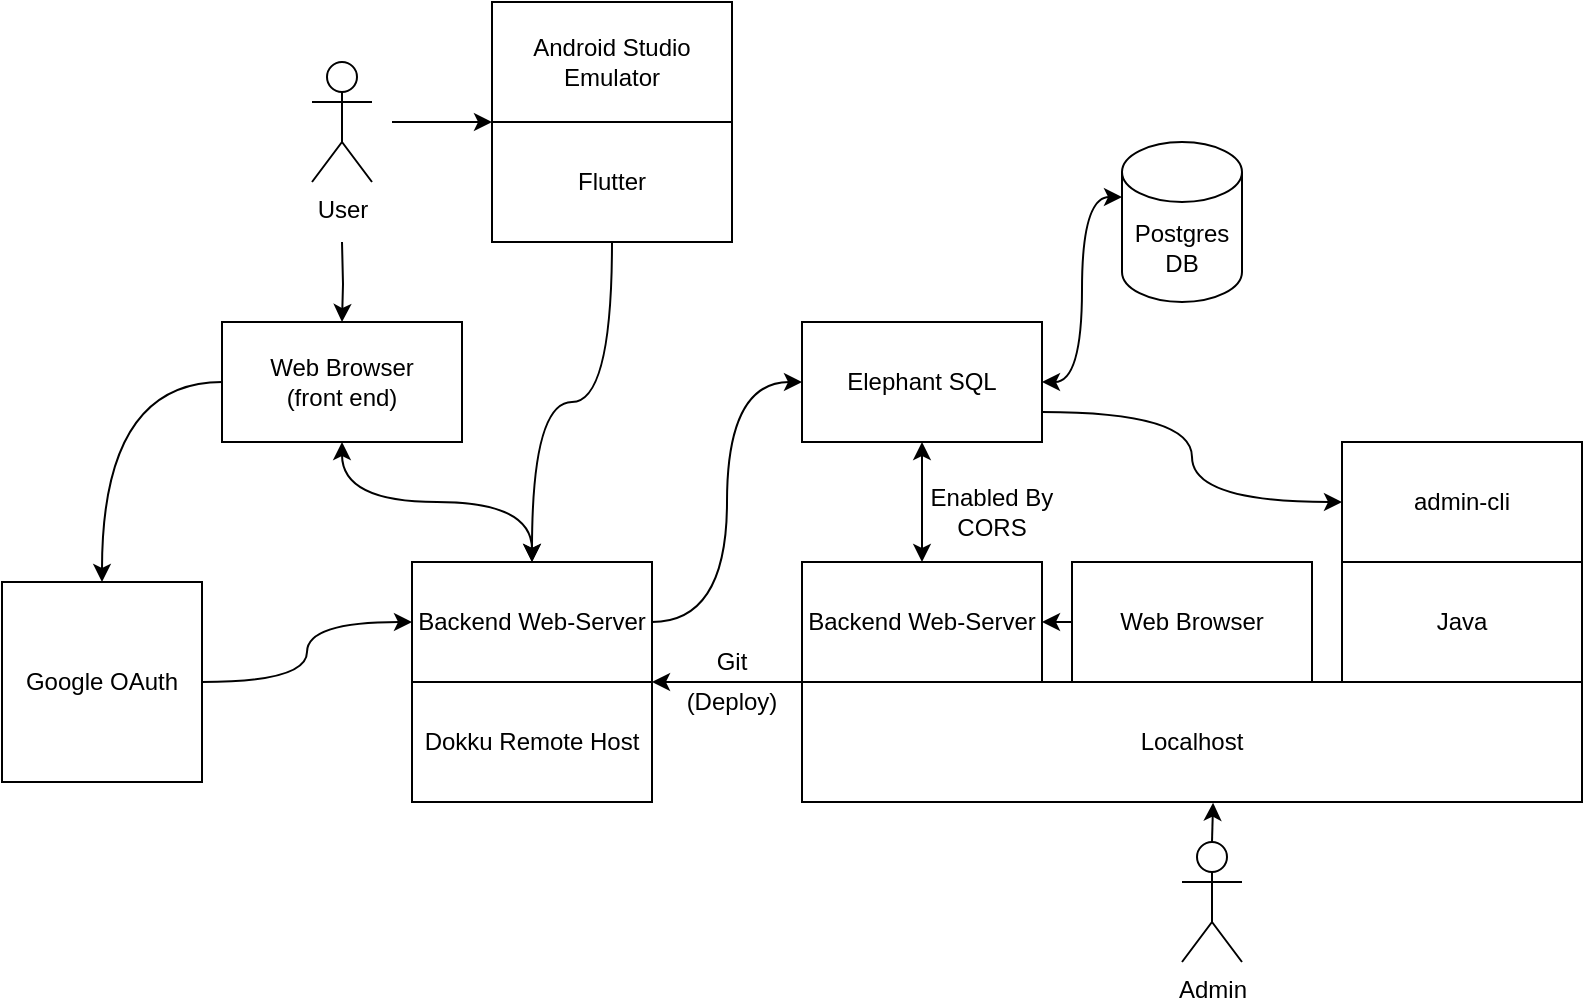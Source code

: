 <mxfile version="21.0.2" type="device"><diagram name="Page-1" id="t01ehEae9vUJRXWhq74K"><mxGraphModel dx="1050" dy="531" grid="1" gridSize="10" guides="1" tooltips="1" connect="1" arrows="1" fold="1" page="1" pageScale="1" pageWidth="850" pageHeight="1100" math="0" shadow="0"><root><mxCell id="0"/><mxCell id="1" parent="0"/><mxCell id="pVBYj1cO-2xS3v4FOhrz-4" value="Postgres DB" style="shape=cylinder3;whiteSpace=wrap;html=1;boundedLbl=1;backgroundOutline=1;size=15;" parent="1" vertex="1"><mxGeometry x="620" y="120" width="60" height="80" as="geometry"/></mxCell><mxCell id="pVBYj1cO-2xS3v4FOhrz-51" style="edgeStyle=orthogonalEdgeStyle;curved=1;rounded=0;orthogonalLoop=1;jettySize=auto;html=1;exitX=1;exitY=0.75;exitDx=0;exitDy=0;entryX=0;entryY=0.5;entryDx=0;entryDy=0;" parent="1" source="pVBYj1cO-2xS3v4FOhrz-5" target="pVBYj1cO-2xS3v4FOhrz-45" edge="1"><mxGeometry relative="1" as="geometry"/></mxCell><mxCell id="pVBYj1cO-2xS3v4FOhrz-5" value="Elephant SQL" style="rounded=0;whiteSpace=wrap;html=1;" parent="1" vertex="1"><mxGeometry x="460" y="210" width="120" height="60" as="geometry"/></mxCell><mxCell id="pVBYj1cO-2xS3v4FOhrz-10" value="" style="group" parent="1" vertex="1" connectable="0"><mxGeometry x="305" y="50" width="120" height="120" as="geometry"/></mxCell><mxCell id="pVBYj1cO-2xS3v4FOhrz-8" value="Android Studio Emulator" style="rounded=0;whiteSpace=wrap;html=1;" parent="pVBYj1cO-2xS3v4FOhrz-10" vertex="1"><mxGeometry width="120" height="60" as="geometry"/></mxCell><mxCell id="pVBYj1cO-2xS3v4FOhrz-9" value="Flutter" style="rounded=0;whiteSpace=wrap;html=1;" parent="pVBYj1cO-2xS3v4FOhrz-10" vertex="1"><mxGeometry y="60" width="120" height="60" as="geometry"/></mxCell><mxCell id="pVBYj1cO-2xS3v4FOhrz-13" style="edgeStyle=orthogonalEdgeStyle;rounded=0;orthogonalLoop=1;jettySize=auto;html=1;entryX=0;entryY=0;entryDx=0;entryDy=0;" parent="1" target="pVBYj1cO-2xS3v4FOhrz-9" edge="1"><mxGeometry relative="1" as="geometry"><mxPoint x="265" y="110" as="sourcePoint"/><Array as="points"><mxPoint x="255" y="110"/></Array></mxGeometry></mxCell><mxCell id="pVBYj1cO-2xS3v4FOhrz-16" style="edgeStyle=orthogonalEdgeStyle;rounded=0;orthogonalLoop=1;jettySize=auto;html=1;entryX=0.5;entryY=0;entryDx=0;entryDy=0;" parent="1" target="pVBYj1cO-2xS3v4FOhrz-14" edge="1"><mxGeometry relative="1" as="geometry"><mxPoint x="230" y="170" as="sourcePoint"/></mxGeometry></mxCell><mxCell id="pVBYj1cO-2xS3v4FOhrz-12" value="User" style="shape=umlActor;verticalLabelPosition=bottom;verticalAlign=top;html=1;outlineConnect=0;" parent="1" vertex="1"><mxGeometry x="215" y="80" width="30" height="60" as="geometry"/></mxCell><mxCell id="cSbppSbFbh7u2mwNYioR-2" style="edgeStyle=orthogonalEdgeStyle;rounded=0;orthogonalLoop=1;jettySize=auto;html=1;exitX=0;exitY=0.5;exitDx=0;exitDy=0;entryX=0.5;entryY=0;entryDx=0;entryDy=0;curved=1;" edge="1" parent="1" source="pVBYj1cO-2xS3v4FOhrz-14" target="cSbppSbFbh7u2mwNYioR-1"><mxGeometry relative="1" as="geometry"/></mxCell><mxCell id="pVBYj1cO-2xS3v4FOhrz-14" value="&lt;div&gt;Web Browser &lt;br&gt;&lt;/div&gt;&lt;div&gt;(front end)&lt;/div&gt;" style="rounded=0;whiteSpace=wrap;html=1;" parent="1" vertex="1"><mxGeometry x="170" y="210" width="120" height="60" as="geometry"/></mxCell><mxCell id="pVBYj1cO-2xS3v4FOhrz-18" value="" style="endArrow=classic;startArrow=classic;html=1;rounded=0;curved=1;exitX=1;exitY=0.5;exitDx=0;exitDy=0;edgeStyle=orthogonalEdgeStyle;entryX=0;entryY=0;entryDx=0;entryDy=27.5;entryPerimeter=0;" parent="1" source="pVBYj1cO-2xS3v4FOhrz-5" target="pVBYj1cO-2xS3v4FOhrz-4" edge="1"><mxGeometry width="50" height="50" relative="1" as="geometry"><mxPoint x="585" y="300" as="sourcePoint"/><mxPoint x="580" y="160" as="targetPoint"/></mxGeometry></mxCell><mxCell id="pVBYj1cO-2xS3v4FOhrz-24" value="" style="group" parent="1" vertex="1" connectable="0"><mxGeometry x="265" y="330" width="120" height="120" as="geometry"/></mxCell><mxCell id="pVBYj1cO-2xS3v4FOhrz-21" value="Backend Web-Server" style="rounded=0;whiteSpace=wrap;html=1;" parent="pVBYj1cO-2xS3v4FOhrz-24" vertex="1"><mxGeometry width="120" height="60" as="geometry"/></mxCell><mxCell id="pVBYj1cO-2xS3v4FOhrz-22" value="Dokku Remote Host" style="rounded=0;whiteSpace=wrap;html=1;" parent="pVBYj1cO-2xS3v4FOhrz-24" vertex="1"><mxGeometry y="60" width="120" height="60" as="geometry"/></mxCell><mxCell id="pVBYj1cO-2xS3v4FOhrz-25" value="" style="endArrow=classic;html=1;rounded=0;curved=1;exitX=0;exitY=1;exitDx=0;exitDy=0;entryX=1;entryY=1;entryDx=0;entryDy=0;" parent="1" source="pVBYj1cO-2xS3v4FOhrz-19" target="pVBYj1cO-2xS3v4FOhrz-21" edge="1"><mxGeometry width="50" height="50" relative="1" as="geometry"><mxPoint x="475" y="350" as="sourcePoint"/><mxPoint x="525" y="300" as="targetPoint"/></mxGeometry></mxCell><mxCell id="pVBYj1cO-2xS3v4FOhrz-26" value="" style="endArrow=classic;startArrow=classic;html=1;rounded=0;curved=1;entryX=0.5;entryY=1;entryDx=0;entryDy=0;exitX=0.5;exitY=0;exitDx=0;exitDy=0;" parent="1" source="pVBYj1cO-2xS3v4FOhrz-19" target="pVBYj1cO-2xS3v4FOhrz-5" edge="1"><mxGeometry width="50" height="50" relative="1" as="geometry"><mxPoint x="475" y="350" as="sourcePoint"/><mxPoint x="525" y="300" as="targetPoint"/></mxGeometry></mxCell><UserObject label="Git" placeholders="1" name="Variable" id="pVBYj1cO-2xS3v4FOhrz-27"><mxCell style="text;html=1;strokeColor=none;fillColor=none;align=center;verticalAlign=middle;whiteSpace=wrap;overflow=hidden;" parent="1" vertex="1"><mxGeometry x="385" y="370" width="80" height="20" as="geometry"/></mxCell></UserObject><UserObject label="(Deploy)" placeholders="1" name="Variable" id="pVBYj1cO-2xS3v4FOhrz-28"><mxCell style="text;html=1;strokeColor=none;fillColor=none;align=center;verticalAlign=middle;whiteSpace=wrap;overflow=hidden;" parent="1" vertex="1"><mxGeometry x="385" y="390" width="80" height="20" as="geometry"/></mxCell></UserObject><mxCell id="pVBYj1cO-2xS3v4FOhrz-32" value="" style="endArrow=classic;startArrow=classic;html=1;rounded=0;curved=1;exitX=0.5;exitY=0;exitDx=0;exitDy=0;entryX=0.5;entryY=1;entryDx=0;entryDy=0;edgeStyle=orthogonalEdgeStyle;" parent="1" source="pVBYj1cO-2xS3v4FOhrz-21" target="pVBYj1cO-2xS3v4FOhrz-14" edge="1"><mxGeometry width="50" height="50" relative="1" as="geometry"><mxPoint x="425" y="300" as="sourcePoint"/><mxPoint x="475" y="250" as="targetPoint"/></mxGeometry></mxCell><mxCell id="pVBYj1cO-2xS3v4FOhrz-35" style="edgeStyle=orthogonalEdgeStyle;curved=1;rounded=0;orthogonalLoop=1;jettySize=auto;html=1;exitX=0;exitY=0.5;exitDx=0;exitDy=0;entryX=1;entryY=0.5;entryDx=0;entryDy=0;" parent="1" source="pVBYj1cO-2xS3v4FOhrz-34" target="pVBYj1cO-2xS3v4FOhrz-19" edge="1"><mxGeometry relative="1" as="geometry"/></mxCell><mxCell id="pVBYj1cO-2xS3v4FOhrz-34" value="Web Browser" style="rounded=0;whiteSpace=wrap;html=1;" parent="1" vertex="1"><mxGeometry x="595" y="330" width="120" height="60" as="geometry"/></mxCell><mxCell id="pVBYj1cO-2xS3v4FOhrz-19" value="Backend Web-Server" style="rounded=0;whiteSpace=wrap;html=1;" parent="1" vertex="1"><mxGeometry x="460" y="330" width="120" height="60" as="geometry"/></mxCell><mxCell id="pVBYj1cO-2xS3v4FOhrz-20" value="Localhost" style="rounded=0;whiteSpace=wrap;html=1;" parent="1" vertex="1"><mxGeometry x="460" y="390" width="390" height="60" as="geometry"/></mxCell><UserObject label="Enabled By CORS" placeholders="1" name="Variable" id="pVBYj1cO-2xS3v4FOhrz-37"><mxCell style="text;html=1;strokeColor=none;fillColor=none;align=center;verticalAlign=middle;whiteSpace=wrap;overflow=hidden;" parent="1" vertex="1"><mxGeometry x="515" y="280" width="80" height="50" as="geometry"/></mxCell></UserObject><mxCell id="pVBYj1cO-2xS3v4FOhrz-49" style="edgeStyle=orthogonalEdgeStyle;curved=1;rounded=0;orthogonalLoop=1;jettySize=auto;html=1;exitX=0.5;exitY=0;exitDx=0;exitDy=0;exitPerimeter=0;entryX=0.527;entryY=1.006;entryDx=0;entryDy=0;entryPerimeter=0;" parent="1" source="pVBYj1cO-2xS3v4FOhrz-43" target="pVBYj1cO-2xS3v4FOhrz-20" edge="1"><mxGeometry relative="1" as="geometry"/></mxCell><mxCell id="pVBYj1cO-2xS3v4FOhrz-43" value="&lt;div&gt;Admin&lt;/div&gt;" style="shape=umlActor;verticalLabelPosition=bottom;verticalAlign=top;html=1;outlineConnect=0;" parent="1" vertex="1"><mxGeometry x="650" y="470" width="30" height="60" as="geometry"/></mxCell><mxCell id="pVBYj1cO-2xS3v4FOhrz-45" value="admin-cli" style="rounded=0;whiteSpace=wrap;html=1;" parent="1" vertex="1"><mxGeometry x="730" y="270" width="120" height="60" as="geometry"/></mxCell><mxCell id="pVBYj1cO-2xS3v4FOhrz-46" value="Java" style="rounded=0;whiteSpace=wrap;html=1;" parent="1" vertex="1"><mxGeometry x="730" y="330" width="120" height="60" as="geometry"/></mxCell><mxCell id="cSbppSbFbh7u2mwNYioR-3" style="edgeStyle=orthogonalEdgeStyle;rounded=0;orthogonalLoop=1;jettySize=auto;html=1;exitX=1;exitY=0.5;exitDx=0;exitDy=0;entryX=0;entryY=0.5;entryDx=0;entryDy=0;curved=1;" edge="1" parent="1" source="cSbppSbFbh7u2mwNYioR-1" target="pVBYj1cO-2xS3v4FOhrz-21"><mxGeometry relative="1" as="geometry"/></mxCell><mxCell id="cSbppSbFbh7u2mwNYioR-1" value="&lt;div&gt;Google OAuth&lt;/div&gt;" style="whiteSpace=wrap;html=1;aspect=fixed;" vertex="1" parent="1"><mxGeometry x="60" y="340" width="100" height="100" as="geometry"/></mxCell><mxCell id="cSbppSbFbh7u2mwNYioR-5" style="edgeStyle=orthogonalEdgeStyle;rounded=0;orthogonalLoop=1;jettySize=auto;html=1;exitX=1;exitY=0.5;exitDx=0;exitDy=0;entryX=0;entryY=0.5;entryDx=0;entryDy=0;curved=1;" edge="1" parent="1" source="pVBYj1cO-2xS3v4FOhrz-21" target="pVBYj1cO-2xS3v4FOhrz-5"><mxGeometry relative="1" as="geometry"/></mxCell><mxCell id="cSbppSbFbh7u2mwNYioR-4" style="edgeStyle=orthogonalEdgeStyle;rounded=0;orthogonalLoop=1;jettySize=auto;html=1;exitX=0.5;exitY=1;exitDx=0;exitDy=0;entryX=0.5;entryY=0;entryDx=0;entryDy=0;curved=1;" edge="1" parent="1" source="pVBYj1cO-2xS3v4FOhrz-9" target="pVBYj1cO-2xS3v4FOhrz-21"><mxGeometry relative="1" as="geometry"/></mxCell></root></mxGraphModel></diagram></mxfile>